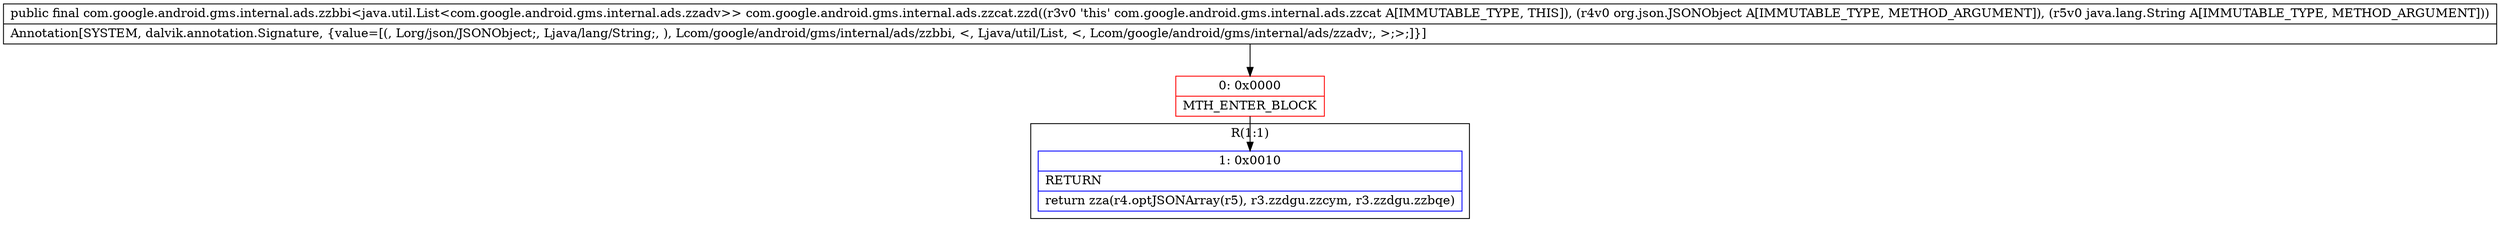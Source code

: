 digraph "CFG forcom.google.android.gms.internal.ads.zzcat.zzd(Lorg\/json\/JSONObject;Ljava\/lang\/String;)Lcom\/google\/android\/gms\/internal\/ads\/zzbbi;" {
subgraph cluster_Region_290440258 {
label = "R(1:1)";
node [shape=record,color=blue];
Node_1 [shape=record,label="{1\:\ 0x0010|RETURN\l|return zza(r4.optJSONArray(r5), r3.zzdgu.zzcym, r3.zzdgu.zzbqe)\l}"];
}
Node_0 [shape=record,color=red,label="{0\:\ 0x0000|MTH_ENTER_BLOCK\l}"];
MethodNode[shape=record,label="{public final com.google.android.gms.internal.ads.zzbbi\<java.util.List\<com.google.android.gms.internal.ads.zzadv\>\> com.google.android.gms.internal.ads.zzcat.zzd((r3v0 'this' com.google.android.gms.internal.ads.zzcat A[IMMUTABLE_TYPE, THIS]), (r4v0 org.json.JSONObject A[IMMUTABLE_TYPE, METHOD_ARGUMENT]), (r5v0 java.lang.String A[IMMUTABLE_TYPE, METHOD_ARGUMENT]))  | Annotation[SYSTEM, dalvik.annotation.Signature, \{value=[(, Lorg\/json\/JSONObject;, Ljava\/lang\/String;, ), Lcom\/google\/android\/gms\/internal\/ads\/zzbbi, \<, Ljava\/util\/List, \<, Lcom\/google\/android\/gms\/internal\/ads\/zzadv;, \>;\>;]\}]\l}"];
MethodNode -> Node_0;
Node_0 -> Node_1;
}

